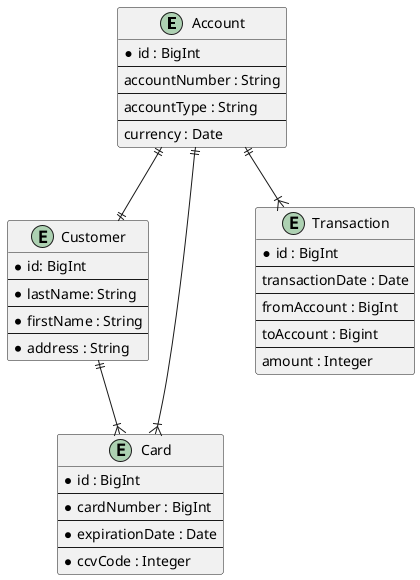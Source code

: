 @startuml

entity "Account" as account {
  *id : BigInt
  --
  accountNumber : String
  --
  accountType : String
  --
  currency : Date
}

entity "Customer" as customer {
  *id: BigInt
  --
  *lastName: String
  --
  *firstName : String
  --
  *address : String
}

entity "Card" as card {
  *id : BigInt
  --
  *cardNumber : BigInt
  --
  *expirationDate : Date
  --
  *ccvCode : Integer
}

entity "Transaction" as transaction {
  *id : BigInt
  --
  transactionDate : Date
  --
  fromAccount : BigInt
  --
  toAccount : Bigint
  --
  amount : Integer
}

account ||--|| customer

account ||--|{ transaction

account ||--|{ card

customer ||--|{ card

@enduml